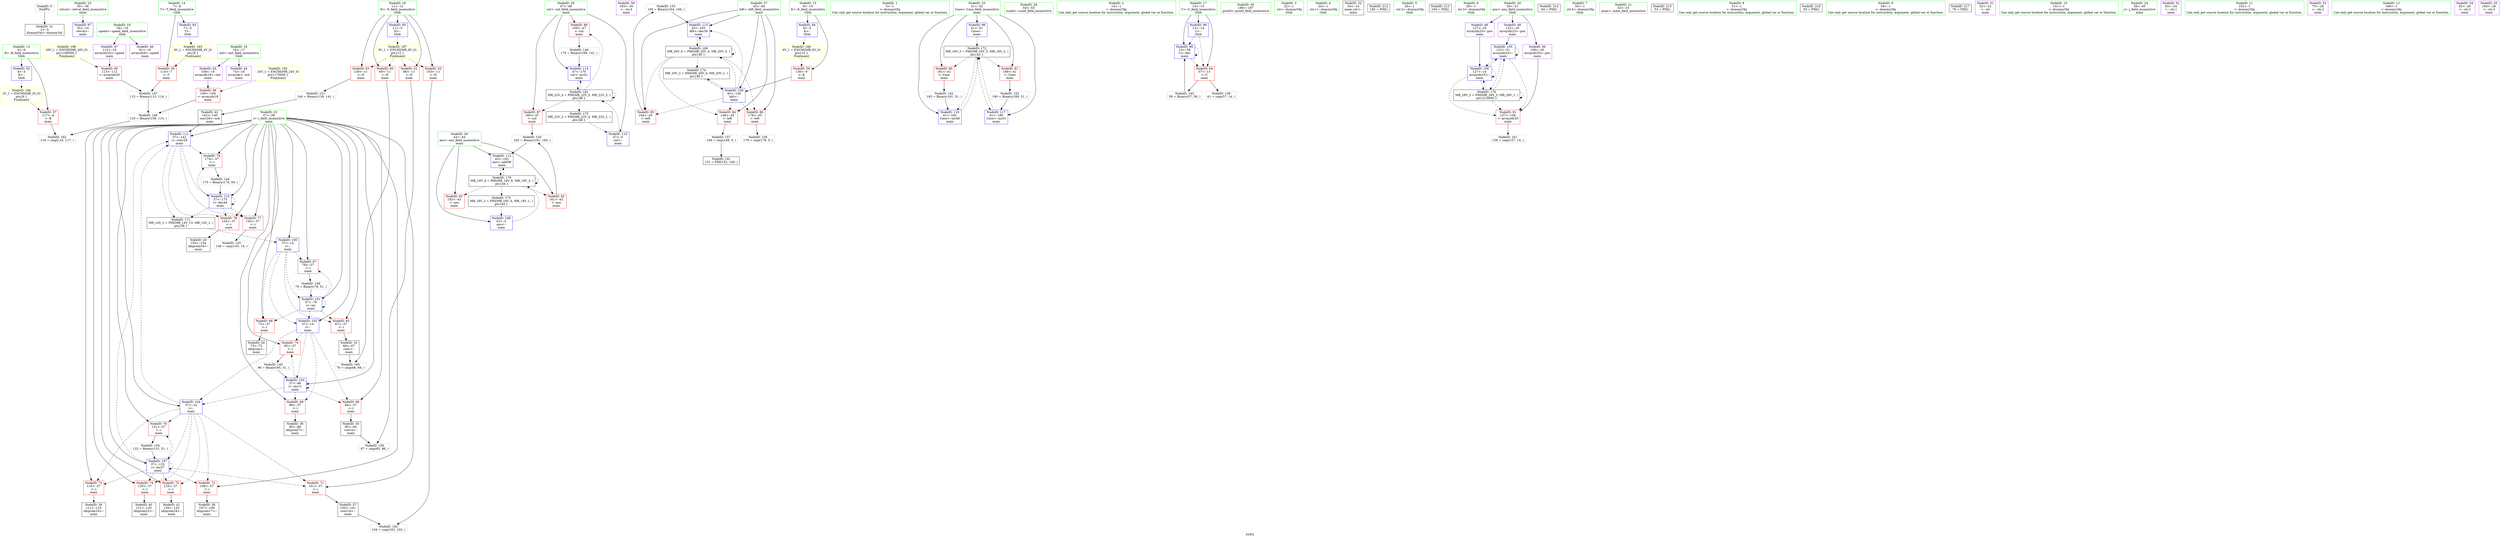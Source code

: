 digraph "SVFG" {
	label="SVFG";

	Node0x55a34bad67b0 [shape=record,color=grey,label="{NodeID: 0\nNullPtr}"];
	Node0x55a34bad67b0 -> Node0x55a34bad6970[style=solid];
	Node0x55a34bad78a0 [shape=record,color=blue,label="{NodeID: 97\n35\<--14\nretval\<--\nmain\n}"];
	Node0x55a34babc510 [shape=record,color=green,label="{NodeID: 14\n7\<--8\nT\<--T_field_insensitive\nGlob }"];
	Node0x55a34babc510 -> Node0x55a34bad8fb0[style=solid];
	Node0x55a34babc510 -> Node0x55a34badac50[style=solid];
	Node0x55a34badc3d0 [shape=record,color=blue,label="{NodeID: 111\n37\<--142\ni\<--conv29\nmain\n}"];
	Node0x55a34badc3d0 -> Node0x55a34bad9f20[style=dashed];
	Node0x55a34badc3d0 -> Node0x55a34bad9ff0[style=dashed];
	Node0x55a34badc3d0 -> Node0x55a34bada0c0[style=dashed];
	Node0x55a34badc3d0 -> Node0x55a34badc710[style=dashed];
	Node0x55a34badc3d0 -> Node0x55a34bae8030[style=dashed];
	Node0x55a34babe180 [shape=record,color=green,label="{NodeID: 28\n47\<--48\ncnt\<--cnt_field_insensitive\nmain\n}"];
	Node0x55a34babe180 -> Node0x55a34bada740[style=solid];
	Node0x55a34babe180 -> Node0x55a34bada810[style=solid];
	Node0x55a34babe180 -> Node0x55a34badc300[style=solid];
	Node0x55a34babe180 -> Node0x55a34badc640[style=solid];
	Node0x55a34bad7290 [shape=record,color=black,label="{NodeID: 42\n142\<--140\nconv29\<--sub\nmain\n}"];
	Node0x55a34bad7290 -> Node0x55a34badc3d0[style=solid];
	Node0x55a34bad8e10 [shape=record,color=purple,label="{NodeID: 56\n193\<--30\n\<--.str.4\nmain\n}"];
	Node0x55a34badf7d0 [shape=record,color=grey,label="{NodeID: 153\n165 = Binary(164, 166, )\n}"];
	Node0x55a34badf7d0 -> Node0x55a34badc570[style=solid];
	Node0x55a34bad9970 [shape=record,color=red,label="{NodeID: 70\n95\<--37\n\<--i\nmain\n}"];
	Node0x55a34bad9970 -> Node0x55a34badebd0[style=solid];
	Node0x55a34bada4d0 [shape=record,color=red,label="{NodeID: 84\n148\<--45\n\<--left\nmain\n}"];
	Node0x55a34bada4d0 -> Node0x55a34badfdd0[style=solid];
	Node0x55a34babc1c0 [shape=record,color=green,label="{NodeID: 1\n5\<--1\n\<--dummyObj\nCan only get source location for instruction, argument, global var or function.}"];
	Node0x55a34baeb230 [shape=record,color=black,label="{NodeID: 181\nMR_22V_4 = PHI(MR_22V_5, MR_22V_3, )\npts\{48 \}\n}"];
	Node0x55a34baeb230 -> Node0x55a34bada740[style=dashed];
	Node0x55a34baeb230 -> Node0x55a34bada810[style=dashed];
	Node0x55a34baeb230 -> Node0x55a34badc640[style=dashed];
	Node0x55a34baeb230 -> Node0x55a34bae9430[style=dashed];
	Node0x55a34baeb230 -> Node0x55a34baeb230[style=dashed];
	Node0x55a34bad7970 [shape=record,color=blue,label="{NodeID: 98\n41\<--51\nCase\<--\nmain\n}"];
	Node0x55a34bad7970 -> Node0x55a34bae8530[style=dashed];
	Node0x55a34babc610 [shape=record,color=green,label="{NodeID: 15\n9\<--10\nK\<--K_field_insensitive\nGlob }"];
	Node0x55a34babc610 -> Node0x55a34bad9080[style=solid];
	Node0x55a34babc610 -> Node0x55a34badad50[style=solid];
	Node0x55a34badb1c0 [shape=record,color=yellow,style=double,label="{NodeID: 195\n24V_1 = ENCHI(MR_24V_0)\npts\{170000 \}\nFun[main]}"];
	Node0x55a34badb1c0 -> Node0x55a34bada8e0[style=dashed];
	Node0x55a34badc4a0 [shape=record,color=blue,label="{NodeID: 112\n43\<--162\nans\<--add38\nmain\n}"];
	Node0x55a34badc4a0 -> Node0x55a34baea830[style=dashed];
	Node0x55a34babe250 [shape=record,color=green,label="{NodeID: 29\n54\<--55\nscanf\<--scanf_field_insensitive\n}"];
	Node0x55a34bad7360 [shape=record,color=black,label="{NodeID: 43\n155\<--154\nidxprom34\<--\nmain\n}"];
	Node0x55a34bad8ee0 [shape=record,color=red,label="{NodeID: 57\n117\<--4\n\<--B\nmain\n}"];
	Node0x55a34bad8ee0 -> Node0x55a34bae0550[style=solid];
	Node0x55a34badf950 [shape=record,color=grey,label="{NodeID: 154\n132 = Binary(131, 51, )\n}"];
	Node0x55a34badf950 -> Node0x55a34badc090[style=solid];
	Node0x55a34bad9a40 [shape=record,color=red,label="{NodeID: 71\n101\<--37\n\<--i\nmain\n}"];
	Node0x55a34bad9a40 -> Node0x55a34bad6e80[style=solid];
	Node0x55a34bada5a0 [shape=record,color=red,label="{NodeID: 85\n164\<--45\n\<--left\nmain\n}"];
	Node0x55a34bada5a0 -> Node0x55a34badf7d0[style=solid];
	Node0x55a34babc250 [shape=record,color=green,label="{NodeID: 2\n14\<--1\n\<--dummyObj\nCan only get source location for instruction, argument, global var or function.}"];
	Node0x55a34bad7a40 [shape=record,color=blue,label="{NodeID: 99\n13\<--58\nC\<--dec\nmain\n}"];
	Node0x55a34bad7a40 -> Node0x55a34bad9490[style=dashed];
	Node0x55a34bad7a40 -> Node0x55a34bad7a40[style=dashed];
	Node0x55a34babd660 [shape=record,color=green,label="{NodeID: 16\n11\<--12\nN\<--N_field_insensitive\nGlob }"];
	Node0x55a34babd660 -> Node0x55a34bad9150[style=solid];
	Node0x55a34babd660 -> Node0x55a34bad9220[style=solid];
	Node0x55a34babd660 -> Node0x55a34bad92f0[style=solid];
	Node0x55a34babd660 -> Node0x55a34bad93c0[style=solid];
	Node0x55a34babd660 -> Node0x55a34badae50[style=solid];
	Node0x55a34badb2a0 [shape=record,color=yellow,style=double,label="{NodeID: 196\n26V_1 = ENCHI(MR_26V_0)\npts\{190000 \}\nFun[main]}"];
	Node0x55a34badb2a0 -> Node0x55a34bada9b0[style=dashed];
	Node0x55a34badc570 [shape=record,color=blue,label="{NodeID: 113\n45\<--165\nleft\<--dec39\nmain\n}"];
	Node0x55a34badc570 -> Node0x55a34bae6730[style=dashed];
	Node0x55a34bad6870 [shape=record,color=green,label="{NodeID: 30\n186\<--187\nprintf\<--printf_field_insensitive\n}"];
	Node0x55a34bad7430 [shape=record,color=purple,label="{NodeID: 44\n74\<--16\narrayidx\<--init\nmain\n}"];
	Node0x55a34b910960 [shape=record,color=black,label="{NodeID: 141\n151 = PHI(152, 149, )\n}"];
	Node0x55a34bad8fb0 [shape=record,color=red,label="{NodeID: 58\n114\<--7\n\<--T\nmain\n}"];
	Node0x55a34bad8fb0 -> Node0x55a34badeed0[style=solid];
	Node0x55a34badfad0 [shape=record,color=grey,label="{NodeID: 155\n146 = cmp(145, 14, )\n}"];
	Node0x55a34bad9b10 [shape=record,color=red,label="{NodeID: 72\n106\<--37\n\<--i\nmain\n}"];
	Node0x55a34bad9b10 -> Node0x55a34bad6f50[style=solid];
	Node0x55a34bada670 [shape=record,color=red,label="{NodeID: 86\n178\<--45\n\<--left\nmain\n}"];
	Node0x55a34bada670 -> Node0x55a34badfc50[style=solid];
	Node0x55a34babd2b0 [shape=record,color=green,label="{NodeID: 3\n22\<--1\n.str\<--dummyObj\nGlob }"];
	Node0x55a34bad7b10 [shape=record,color=blue,label="{NodeID: 100\n37\<--14\ni\<--\nmain\n}"];
	Node0x55a34bad7b10 -> Node0x55a34bad9560[style=dashed];
	Node0x55a34bad7b10 -> Node0x55a34bad9630[style=dashed];
	Node0x55a34bad7b10 -> Node0x55a34bad9700[style=dashed];
	Node0x55a34bad7b10 -> Node0x55a34bad7be0[style=dashed];
	Node0x55a34bad7b10 -> Node0x55a34bad7cb0[style=dashed];
	Node0x55a34babd760 [shape=record,color=green,label="{NodeID: 17\n13\<--15\nC\<--C_field_insensitive\nGlob }"];
	Node0x55a34babd760 -> Node0x55a34bad9490[style=solid];
	Node0x55a34babd760 -> Node0x55a34bad77a0[style=solid];
	Node0x55a34babd760 -> Node0x55a34bad7a40[style=solid];
	Node0x55a34badc640 [shape=record,color=blue,label="{NodeID: 114\n47\<--170\ncnt\<--inc41\nmain\n}"];
	Node0x55a34badc640 -> Node0x55a34baeb230[style=dashed];
	Node0x55a34bad6970 [shape=record,color=black,label="{NodeID: 31\n2\<--3\ndummyVal\<--dummyVal\n}"];
	Node0x55a34bad7500 [shape=record,color=purple,label="{NodeID: 45\n108\<--16\narrayidx18\<--init\nmain\n}"];
	Node0x55a34bad7500 -> Node0x55a34bada8e0[style=solid];
	Node0x55a34bad8610 [shape=record,color=grey,label="{NodeID: 142\n182 = Binary(181, 51, )\n}"];
	Node0x55a34bad8610 -> Node0x55a34badc7e0[style=solid];
	Node0x55a34bad9080 [shape=record,color=red,label="{NodeID: 59\n136\<--9\n\<--K\nmain\n}"];
	Node0x55a34bad9080 -> Node0x55a34badc230[style=solid];
	Node0x55a34badfc50 [shape=record,color=grey,label="{NodeID: 156\n179 = cmp(178, 5, )\n}"];
	Node0x55a34bad9be0 [shape=record,color=red,label="{NodeID: 73\n110\<--37\n\<--i\nmain\n}"];
	Node0x55a34bad9be0 -> Node0x55a34bad7020[style=solid];
	Node0x55a34bada740 [shape=record,color=red,label="{NodeID: 87\n160\<--47\n\<--cnt\nmain\n}"];
	Node0x55a34bada740 -> Node0x55a34badf350[style=solid];
	Node0x55a34babd340 [shape=record,color=green,label="{NodeID: 4\n24\<--1\n.str.1\<--dummyObj\nGlob }"];
	Node0x55a34baec130 [shape=record,color=yellow,style=double,label="{NodeID: 184\n2V_1 = ENCHI(MR_2V_0)\npts\{6 \}\nFun[main]}"];
	Node0x55a34baec130 -> Node0x55a34bad8ee0[style=dashed];
	Node0x55a34bad7be0 [shape=record,color=blue,label="{NodeID: 101\n37\<--79\ni\<--inc\nmain\n}"];
	Node0x55a34bad7be0 -> Node0x55a34bad9560[style=dashed];
	Node0x55a34bad7be0 -> Node0x55a34bad9630[style=dashed];
	Node0x55a34bad7be0 -> Node0x55a34bad9700[style=dashed];
	Node0x55a34bad7be0 -> Node0x55a34bad7be0[style=dashed];
	Node0x55a34bad7be0 -> Node0x55a34bad7cb0[style=dashed];
	Node0x55a34babd860 [shape=record,color=green,label="{NodeID: 18\n16\<--17\ninit\<--init_field_insensitive\nGlob }"];
	Node0x55a34babd860 -> Node0x55a34bad7430[style=solid];
	Node0x55a34babd860 -> Node0x55a34bad7500[style=solid];
	Node0x55a34badc710 [shape=record,color=blue,label="{NodeID: 115\n37\<--175\ni\<--dec44\nmain\n}"];
	Node0x55a34badc710 -> Node0x55a34bad9f20[style=dashed];
	Node0x55a34badc710 -> Node0x55a34bad9ff0[style=dashed];
	Node0x55a34badc710 -> Node0x55a34bada0c0[style=dashed];
	Node0x55a34badc710 -> Node0x55a34badc710[style=dashed];
	Node0x55a34badc710 -> Node0x55a34bae8030[style=dashed];
	Node0x55a34bad6a70 [shape=record,color=black,label="{NodeID: 32\n34\<--14\nmain_ret\<--\nmain\n}"];
	Node0x55a34baf8990 [shape=record,color=black,label="{NodeID: 212\n185 = PHI()\n}"];
	Node0x55a34bad75d0 [shape=record,color=purple,label="{NodeID: 46\n91\<--18\narrayidx8\<--speed\nmain\n}"];
	Node0x55a34bade8d0 [shape=record,color=grey,label="{NodeID: 143\n58 = Binary(57, 59, )\n}"];
	Node0x55a34bade8d0 -> Node0x55a34bad7a40[style=solid];
	Node0x55a34bad9150 [shape=record,color=red,label="{NodeID: 60\n69\<--11\n\<--N\nmain\n}"];
	Node0x55a34bad9150 -> Node0x55a34bae0250[style=solid];
	Node0x55a34badfdd0 [shape=record,color=grey,label="{NodeID: 157\n149 = cmp(148, 5, )\n}"];
	Node0x55a34badfdd0 -> Node0x55a34b910960[style=solid];
	Node0x55a34bad9cb0 [shape=record,color=red,label="{NodeID: 74\n120\<--37\n\<--i\nmain\n}"];
	Node0x55a34bad9cb0 -> Node0x55a34bad70f0[style=solid];
	Node0x55a34bae8030 [shape=record,color=black,label="{NodeID: 171\nMR_14V_2 = PHI(MR_14V_13, MR_14V_1, )\npts\{38 \}\n}"];
	Node0x55a34bae8030 -> Node0x55a34bad7b10[style=dashed];
	Node0x55a34bada810 [shape=record,color=red,label="{NodeID: 88\n169\<--47\n\<--cnt\nmain\n}"];
	Node0x55a34bada810 -> Node0x55a34baded50[style=solid];
	Node0x55a34bad5e90 [shape=record,color=green,label="{NodeID: 5\n26\<--1\n.str.2\<--dummyObj\nGlob }"];
	Node0x55a34baecc50 [shape=record,color=yellow,style=double,label="{NodeID: 185\n4V_1 = ENCHI(MR_4V_0)\npts\{8 \}\nFun[main]}"];
	Node0x55a34baecc50 -> Node0x55a34bad8fb0[style=dashed];
	Node0x55a34bad7cb0 [shape=record,color=blue,label="{NodeID: 102\n37\<--14\ni\<--\nmain\n}"];
	Node0x55a34bad7cb0 -> Node0x55a34bad97d0[style=dashed];
	Node0x55a34bad7cb0 -> Node0x55a34bad98a0[style=dashed];
	Node0x55a34bad7cb0 -> Node0x55a34bad9970[style=dashed];
	Node0x55a34bad7cb0 -> Node0x55a34bad7d80[style=dashed];
	Node0x55a34bad7cb0 -> Node0x55a34bad7e50[style=dashed];
	Node0x55a34babd960 [shape=record,color=green,label="{NodeID: 19\n18\<--19\nspeed\<--speed_field_insensitive\nGlob }"];
	Node0x55a34babd960 -> Node0x55a34bad75d0[style=solid];
	Node0x55a34babd960 -> Node0x55a34bad76a0[style=solid];
	Node0x55a34badc7e0 [shape=record,color=blue,label="{NodeID: 116\n41\<--182\nCase\<--inc48\nmain\n}"];
	Node0x55a34badc7e0 -> Node0x55a34bae8530[style=dashed];
	Node0x55a34bad6b40 [shape=record,color=black,label="{NodeID: 33\n68\<--67\nconv\<--\nmain\n}"];
	Node0x55a34bad6b40 -> Node0x55a34bae0250[style=solid];
	Node0x55a34baf8a90 [shape=record,color=black,label="{NodeID: 213\n194 = PHI()\n}"];
	Node0x55a34bad76a0 [shape=record,color=purple,label="{NodeID: 47\n112\<--18\narrayidx20\<--speed\nmain\n}"];
	Node0x55a34bad76a0 -> Node0x55a34bada9b0[style=solid];
	Node0x55a34badea50 [shape=record,color=grey,label="{NodeID: 144\n175 = Binary(174, 59, )\n}"];
	Node0x55a34badea50 -> Node0x55a34badc710[style=solid];
	Node0x55a34bad9220 [shape=record,color=red,label="{NodeID: 61\n86\<--11\n\<--N\nmain\n}"];
	Node0x55a34bad9220 -> Node0x55a34bae00d0[style=solid];
	Node0x55a34badff50 [shape=record,color=grey,label="{NodeID: 158\n61 = cmp(57, 14, )\n}"];
	Node0x55a34bad9d80 [shape=record,color=red,label="{NodeID: 75\n125\<--37\n\<--i\nmain\n}"];
	Node0x55a34bad9d80 -> Node0x55a34bad71c0[style=solid];
	Node0x55a34bae8530 [shape=record,color=black,label="{NodeID: 172\nMR_16V_3 = PHI(MR_16V_5, MR_16V_2, )\npts\{42 \}\n}"];
	Node0x55a34bae8530 -> Node0x55a34bada190[style=dashed];
	Node0x55a34bae8530 -> Node0x55a34bada260[style=dashed];
	Node0x55a34bae8530 -> Node0x55a34badc7e0[style=dashed];
	Node0x55a34bae8530 -> Node0x55a34badc8b0[style=dashed];
	Node0x55a34bada8e0 [shape=record,color=red,label="{NodeID: 89\n109\<--108\n\<--arrayidx18\nmain\n}"];
	Node0x55a34bada8e0 -> Node0x55a34badf050[style=solid];
	Node0x55a34bad5f20 [shape=record,color=green,label="{NodeID: 6\n28\<--1\n.str.3\<--dummyObj\nGlob }"];
	Node0x55a34baecd30 [shape=record,color=yellow,style=double,label="{NodeID: 186\n6V_1 = ENCHI(MR_6V_0)\npts\{10 \}\nFun[main]}"];
	Node0x55a34baecd30 -> Node0x55a34bad9080[style=dashed];
	Node0x55a34bad7d80 [shape=record,color=blue,label="{NodeID: 103\n37\<--96\ni\<--inc11\nmain\n}"];
	Node0x55a34bad7d80 -> Node0x55a34bad97d0[style=dashed];
	Node0x55a34bad7d80 -> Node0x55a34bad98a0[style=dashed];
	Node0x55a34bad7d80 -> Node0x55a34bad9970[style=dashed];
	Node0x55a34bad7d80 -> Node0x55a34bad7d80[style=dashed];
	Node0x55a34bad7d80 -> Node0x55a34bad7e50[style=dashed];
	Node0x55a34babda60 [shape=record,color=green,label="{NodeID: 20\n20\<--21\npos\<--pos_field_insensitive\nGlob }"];
	Node0x55a34babda60 -> Node0x55a34bad8790[style=solid];
	Node0x55a34babda60 -> Node0x55a34bad8860[style=solid];
	Node0x55a34babda60 -> Node0x55a34bad8930[style=solid];
	Node0x55a34badc8b0 [shape=record,color=blue,label="{NodeID: 117\n41\<--190\nCase\<--inc51\nmain\n}"];
	Node0x55a34badc8b0 -> Node0x55a34bae8530[style=dashed];
	Node0x55a34bad6c10 [shape=record,color=black,label="{NodeID: 34\n73\<--72\nidxprom\<--\nmain\n}"];
	Node0x55a34baf8e00 [shape=record,color=black,label="{NodeID: 214\n64 = PHI()\n}"];
	Node0x55a34bad8790 [shape=record,color=purple,label="{NodeID: 48\n122\<--20\narrayidx23\<--pos\nmain\n}"];
	Node0x55a34bad8790 -> Node0x55a34badbf30[style=solid];
	Node0x55a34badebd0 [shape=record,color=grey,label="{NodeID: 145\n96 = Binary(95, 51, )\n}"];
	Node0x55a34badebd0 -> Node0x55a34bad7d80[style=solid];
	Node0x55a34bad92f0 [shape=record,color=red,label="{NodeID: 62\n103\<--11\n\<--N\nmain\n}"];
	Node0x55a34bad92f0 -> Node0x55a34bae06d0[style=solid];
	Node0x55a34bae00d0 [shape=record,color=grey,label="{NodeID: 159\n87 = cmp(85, 86, )\n}"];
	Node0x55a34bad9e50 [shape=record,color=red,label="{NodeID: 76\n131\<--37\n\<--i\nmain\n}"];
	Node0x55a34bad9e50 -> Node0x55a34badf950[style=solid];
	Node0x55a34bae8a30 [shape=record,color=black,label="{NodeID: 173\nMR_18V_2 = PHI(MR_18V_4, MR_18V_1, )\npts\{44 \}\n}"];
	Node0x55a34bae8a30 -> Node0x55a34badc160[style=dashed];
	Node0x55a34bada9b0 [shape=record,color=red,label="{NodeID: 90\n113\<--112\n\<--arrayidx20\nmain\n}"];
	Node0x55a34bada9b0 -> Node0x55a34badeed0[style=solid];
	Node0x55a34babcc90 [shape=record,color=green,label="{NodeID: 7\n30\<--1\n.str.4\<--dummyObj\nGlob }"];
	Node0x55a34baece10 [shape=record,color=yellow,style=double,label="{NodeID: 187\n8V_1 = ENCHI(MR_8V_0)\npts\{12 \}\nFun[main]}"];
	Node0x55a34baece10 -> Node0x55a34bad9150[style=dashed];
	Node0x55a34baece10 -> Node0x55a34bad9220[style=dashed];
	Node0x55a34baece10 -> Node0x55a34bad92f0[style=dashed];
	Node0x55a34baece10 -> Node0x55a34bad93c0[style=dashed];
	Node0x55a34bad7e50 [shape=record,color=blue,label="{NodeID: 104\n37\<--14\ni\<--\nmain\n}"];
	Node0x55a34bad7e50 -> Node0x55a34bad9a40[style=dashed];
	Node0x55a34bad7e50 -> Node0x55a34bad9b10[style=dashed];
	Node0x55a34bad7e50 -> Node0x55a34bad9be0[style=dashed];
	Node0x55a34bad7e50 -> Node0x55a34bad9cb0[style=dashed];
	Node0x55a34bad7e50 -> Node0x55a34bad9d80[style=dashed];
	Node0x55a34bad7e50 -> Node0x55a34bad9e50[style=dashed];
	Node0x55a34bad7e50 -> Node0x55a34badc090[style=dashed];
	Node0x55a34bad7e50 -> Node0x55a34badc3d0[style=dashed];
	Node0x55a34babdba0 [shape=record,color=green,label="{NodeID: 21\n32\<--33\nmain\<--main_field_insensitive\n}"];
	Node0x55a34bad6ce0 [shape=record,color=black,label="{NodeID: 35\n85\<--84\nconv4\<--\nmain\n}"];
	Node0x55a34bad6ce0 -> Node0x55a34bae00d0[style=solid];
	Node0x55a34baf8f00 [shape=record,color=black,label="{NodeID: 215\n53 = PHI()\n}"];
	Node0x55a34bad8860 [shape=record,color=purple,label="{NodeID: 49\n127\<--20\narrayidx25\<--pos\nmain\n}"];
	Node0x55a34bad8860 -> Node0x55a34badbfc0[style=solid];
	Node0x55a34baded50 [shape=record,color=grey,label="{NodeID: 146\n170 = Binary(169, 141, )\n}"];
	Node0x55a34baded50 -> Node0x55a34badc640[style=solid];
	Node0x55a34bad93c0 [shape=record,color=red,label="{NodeID: 63\n139\<--11\n\<--N\nmain\n}"];
	Node0x55a34bad93c0 -> Node0x55a34badf4d0[style=solid];
	Node0x55a34bae0250 [shape=record,color=grey,label="{NodeID: 160\n70 = cmp(68, 69, )\n}"];
	Node0x55a34bad9f20 [shape=record,color=red,label="{NodeID: 77\n145\<--37\n\<--i\nmain\n}"];
	Node0x55a34bad9f20 -> Node0x55a34badfad0[style=solid];
	Node0x55a34bae8f30 [shape=record,color=black,label="{NodeID: 174\nMR_20V_2 = PHI(MR_20V_4, MR_20V_1, )\npts\{46 \}\n}"];
	Node0x55a34bae8f30 -> Node0x55a34badc230[style=dashed];
	Node0x55a34badaa80 [shape=record,color=red,label="{NodeID: 91\n157\<--156\n\<--arrayidx35\nmain\n}"];
	Node0x55a34badaa80 -> Node0x55a34bae03d0[style=solid];
	Node0x55a34babcd20 [shape=record,color=green,label="{NodeID: 8\n51\<--1\n\<--dummyObj\nCan only get source location for instruction, argument, global var or function.}"];
	Node0x55a34badbf30 [shape=record,color=blue,label="{NodeID: 105\n122\<--51\narrayidx23\<--\nmain\n}"];
	Node0x55a34badbf30 -> Node0x55a34badaa80[style=dashed];
	Node0x55a34badbf30 -> Node0x55a34badbf30[style=dashed];
	Node0x55a34badbf30 -> Node0x55a34badbfc0[style=dashed];
	Node0x55a34badbf30 -> Node0x55a34bae9930[style=dashed];
	Node0x55a34babdca0 [shape=record,color=green,label="{NodeID: 22\n35\<--36\nretval\<--retval_field_insensitive\nmain\n}"];
	Node0x55a34babdca0 -> Node0x55a34bad78a0[style=solid];
	Node0x55a34bad6db0 [shape=record,color=black,label="{NodeID: 36\n90\<--89\nidxprom7\<--\nmain\n}"];
	Node0x55a34baf9000 [shape=record,color=black,label="{NodeID: 216\n93 = PHI()\n}"];
	Node0x55a34bad8930 [shape=record,color=purple,label="{NodeID: 50\n156\<--20\narrayidx35\<--pos\nmain\n}"];
	Node0x55a34bad8930 -> Node0x55a34badaa80[style=solid];
	Node0x55a34badeed0 [shape=record,color=grey,label="{NodeID: 147\n115 = Binary(113, 114, )\n}"];
	Node0x55a34badeed0 -> Node0x55a34badf050[style=solid];
	Node0x55a34bad9490 [shape=record,color=red,label="{NodeID: 64\n57\<--13\n\<--C\nmain\n}"];
	Node0x55a34bad9490 -> Node0x55a34bade8d0[style=solid];
	Node0x55a34bad9490 -> Node0x55a34badff50[style=solid];
	Node0x55a34bae03d0 [shape=record,color=grey,label="{NodeID: 161\n158 = cmp(157, 14, )\n}"];
	Node0x55a34bad9ff0 [shape=record,color=red,label="{NodeID: 78\n154\<--37\n\<--i\nmain\n}"];
	Node0x55a34bad9ff0 -> Node0x55a34bad7360[style=solid];
	Node0x55a34bae9430 [shape=record,color=black,label="{NodeID: 175\nMR_22V_2 = PHI(MR_22V_4, MR_22V_1, )\npts\{48 \}\n}"];
	Node0x55a34bae9430 -> Node0x55a34badc300[style=dashed];
	Node0x55a34badab50 [shape=record,color=blue,label="{NodeID: 92\n4\<--5\nB\<--\nGlob }"];
	Node0x55a34badab50 -> Node0x55a34baec130[style=dashed];
	Node0x55a34bad61d0 [shape=record,color=green,label="{NodeID: 9\n59\<--1\n\<--dummyObj\nCan only get source location for instruction, argument, global var or function.}"];
	Node0x55a34badbfc0 [shape=record,color=blue,label="{NodeID: 106\n127\<--14\narrayidx25\<--\nmain\n}"];
	Node0x55a34badbfc0 -> Node0x55a34badaa80[style=dashed];
	Node0x55a34badbfc0 -> Node0x55a34badbf30[style=dashed];
	Node0x55a34badbfc0 -> Node0x55a34badbfc0[style=dashed];
	Node0x55a34badbfc0 -> Node0x55a34bae9930[style=dashed];
	Node0x55a34babdd70 [shape=record,color=green,label="{NodeID: 23\n37\<--38\ni\<--i_field_insensitive\nmain\n}"];
	Node0x55a34babdd70 -> Node0x55a34bad9560[style=solid];
	Node0x55a34babdd70 -> Node0x55a34bad9630[style=solid];
	Node0x55a34babdd70 -> Node0x55a34bad9700[style=solid];
	Node0x55a34babdd70 -> Node0x55a34bad97d0[style=solid];
	Node0x55a34babdd70 -> Node0x55a34bad98a0[style=solid];
	Node0x55a34babdd70 -> Node0x55a34bad9970[style=solid];
	Node0x55a34babdd70 -> Node0x55a34bad9a40[style=solid];
	Node0x55a34babdd70 -> Node0x55a34bad9b10[style=solid];
	Node0x55a34babdd70 -> Node0x55a34bad9be0[style=solid];
	Node0x55a34babdd70 -> Node0x55a34bad9cb0[style=solid];
	Node0x55a34babdd70 -> Node0x55a34bad9d80[style=solid];
	Node0x55a34babdd70 -> Node0x55a34bad9e50[style=solid];
	Node0x55a34babdd70 -> Node0x55a34bad9f20[style=solid];
	Node0x55a34babdd70 -> Node0x55a34bad9ff0[style=solid];
	Node0x55a34babdd70 -> Node0x55a34bada0c0[style=solid];
	Node0x55a34babdd70 -> Node0x55a34bad7b10[style=solid];
	Node0x55a34babdd70 -> Node0x55a34bad7be0[style=solid];
	Node0x55a34babdd70 -> Node0x55a34bad7cb0[style=solid];
	Node0x55a34babdd70 -> Node0x55a34bad7d80[style=solid];
	Node0x55a34babdd70 -> Node0x55a34bad7e50[style=solid];
	Node0x55a34babdd70 -> Node0x55a34badc090[style=solid];
	Node0x55a34babdd70 -> Node0x55a34badc3d0[style=solid];
	Node0x55a34babdd70 -> Node0x55a34badc710[style=solid];
	Node0x55a34bad6e80 [shape=record,color=black,label="{NodeID: 37\n102\<--101\nconv14\<--\nmain\n}"];
	Node0x55a34bad6e80 -> Node0x55a34bae06d0[style=solid];
	Node0x55a34baf94d0 [shape=record,color=black,label="{NodeID: 217\n76 = PHI()\n}"];
	Node0x55a34bad8a00 [shape=record,color=purple,label="{NodeID: 51\n52\<--22\n\<--.str\nmain\n}"];
	Node0x55a34badf050 [shape=record,color=grey,label="{NodeID: 148\n116 = Binary(109, 115, )\n}"];
	Node0x55a34badf050 -> Node0x55a34bae0550[style=solid];
	Node0x55a34bad9560 [shape=record,color=red,label="{NodeID: 65\n67\<--37\n\<--i\nmain\n}"];
	Node0x55a34bad9560 -> Node0x55a34bad6b40[style=solid];
	Node0x55a34bae0550 [shape=record,color=grey,label="{NodeID: 162\n118 = cmp(116, 117, )\n}"];
	Node0x55a34bada0c0 [shape=record,color=red,label="{NodeID: 79\n174\<--37\n\<--i\nmain\n}"];
	Node0x55a34bada0c0 -> Node0x55a34badea50[style=solid];
	Node0x55a34bae9930 [shape=record,color=black,label="{NodeID: 176\nMR_28V_2 = PHI(MR_28V_3, MR_28V_1, )\npts\{210000 \}\n}"];
	Node0x55a34bae9930 -> Node0x55a34badaa80[style=dashed];
	Node0x55a34bae9930 -> Node0x55a34badbf30[style=dashed];
	Node0x55a34bae9930 -> Node0x55a34badbfc0[style=dashed];
	Node0x55a34bae9930 -> Node0x55a34bae9930[style=dashed];
	Node0x55a34badac50 [shape=record,color=blue,label="{NodeID: 93\n7\<--5\nT\<--\nGlob }"];
	Node0x55a34badac50 -> Node0x55a34baecc50[style=dashed];
	Node0x55a34bad62a0 [shape=record,color=green,label="{NodeID: 10\n141\<--1\n\<--dummyObj\nCan only get source location for instruction, argument, global var or function.}"];
	Node0x55a34badc090 [shape=record,color=blue,label="{NodeID: 107\n37\<--132\ni\<--inc27\nmain\n}"];
	Node0x55a34badc090 -> Node0x55a34bad9a40[style=dashed];
	Node0x55a34badc090 -> Node0x55a34bad9b10[style=dashed];
	Node0x55a34badc090 -> Node0x55a34bad9be0[style=dashed];
	Node0x55a34badc090 -> Node0x55a34bad9cb0[style=dashed];
	Node0x55a34badc090 -> Node0x55a34bad9d80[style=dashed];
	Node0x55a34badc090 -> Node0x55a34bad9e50[style=dashed];
	Node0x55a34badc090 -> Node0x55a34badc090[style=dashed];
	Node0x55a34badc090 -> Node0x55a34badc3d0[style=dashed];
	Node0x55a34babde40 [shape=record,color=green,label="{NodeID: 24\n39\<--40\nj\<--j_field_insensitive\nmain\n}"];
	Node0x55a34bad6f50 [shape=record,color=black,label="{NodeID: 38\n107\<--106\nidxprom17\<--\nmain\n}"];
	Node0x55a34bad8ad0 [shape=record,color=purple,label="{NodeID: 52\n63\<--24\n\<--.str.1\nmain\n}"];
	Node0x55a34badf1d0 [shape=record,color=grey,label="{NodeID: 149\n79 = Binary(78, 51, )\n}"];
	Node0x55a34badf1d0 -> Node0x55a34bad7be0[style=solid];
	Node0x55a34bad9630 [shape=record,color=red,label="{NodeID: 66\n72\<--37\n\<--i\nmain\n}"];
	Node0x55a34bad9630 -> Node0x55a34bad6c10[style=solid];
	Node0x55a34bae06d0 [shape=record,color=grey,label="{NodeID: 163\n104 = cmp(102, 103, )\n}"];
	Node0x55a34bada190 [shape=record,color=red,label="{NodeID: 80\n181\<--41\n\<--Case\nmain\n}"];
	Node0x55a34bada190 -> Node0x55a34bad8610[style=solid];
	Node0x55a34badad50 [shape=record,color=blue,label="{NodeID: 94\n9\<--5\nK\<--\nGlob }"];
	Node0x55a34badad50 -> Node0x55a34baecd30[style=dashed];
	Node0x55a34bad6370 [shape=record,color=green,label="{NodeID: 11\n152\<--1\n\<--dummyObj\nCan only get source location for instruction, argument, global var or function.}"];
	Node0x55a34badc160 [shape=record,color=blue,label="{NodeID: 108\n43\<--5\nans\<--\nmain\n}"];
	Node0x55a34badc160 -> Node0x55a34baea830[style=dashed];
	Node0x55a34babdf10 [shape=record,color=green,label="{NodeID: 25\n41\<--42\nCase\<--Case_field_insensitive\nmain\n}"];
	Node0x55a34babdf10 -> Node0x55a34bada190[style=solid];
	Node0x55a34babdf10 -> Node0x55a34bada260[style=solid];
	Node0x55a34babdf10 -> Node0x55a34bad7970[style=solid];
	Node0x55a34babdf10 -> Node0x55a34badc7e0[style=solid];
	Node0x55a34babdf10 -> Node0x55a34badc8b0[style=solid];
	Node0x55a34bad7020 [shape=record,color=black,label="{NodeID: 39\n111\<--110\nidxprom19\<--\nmain\n}"];
	Node0x55a34bad8ba0 [shape=record,color=purple,label="{NodeID: 53\n75\<--26\n\<--.str.2\nmain\n}"];
	Node0x55a34badf350 [shape=record,color=grey,label="{NodeID: 150\n162 = Binary(161, 160, )\n}"];
	Node0x55a34badf350 -> Node0x55a34badc4a0[style=solid];
	Node0x55a34bad9700 [shape=record,color=red,label="{NodeID: 67\n78\<--37\n\<--i\nmain\n}"];
	Node0x55a34bad9700 -> Node0x55a34badf1d0[style=solid];
	Node0x55a34bada260 [shape=record,color=red,label="{NodeID: 81\n189\<--41\n\<--Case\nmain\n}"];
	Node0x55a34bada260 -> Node0x55a34badf650[style=solid];
	Node0x55a34badae50 [shape=record,color=blue,label="{NodeID: 95\n11\<--5\nN\<--\nGlob }"];
	Node0x55a34badae50 -> Node0x55a34baece10[style=dashed];
	Node0x55a34babc340 [shape=record,color=green,label="{NodeID: 12\n166\<--1\n\<--dummyObj\nCan only get source location for instruction, argument, global var or function.}"];
	Node0x55a34badc230 [shape=record,color=blue,label="{NodeID: 109\n45\<--136\nleft\<--\nmain\n}"];
	Node0x55a34badc230 -> Node0x55a34bada4d0[style=dashed];
	Node0x55a34badc230 -> Node0x55a34bada5a0[style=dashed];
	Node0x55a34badc230 -> Node0x55a34bada670[style=dashed];
	Node0x55a34badc230 -> Node0x55a34badc570[style=dashed];
	Node0x55a34badc230 -> Node0x55a34bae6730[style=dashed];
	Node0x55a34badc230 -> Node0x55a34bae8f30[style=dashed];
	Node0x55a34babdfe0 [shape=record,color=green,label="{NodeID: 26\n43\<--44\nans\<--ans_field_insensitive\nmain\n}"];
	Node0x55a34babdfe0 -> Node0x55a34bada330[style=solid];
	Node0x55a34babdfe0 -> Node0x55a34bada400[style=solid];
	Node0x55a34babdfe0 -> Node0x55a34badc160[style=solid];
	Node0x55a34babdfe0 -> Node0x55a34badc4a0[style=solid];
	Node0x55a34bad70f0 [shape=record,color=black,label="{NodeID: 40\n121\<--120\nidxprom22\<--\nmain\n}"];
	Node0x55a34bad8c70 [shape=record,color=purple,label="{NodeID: 54\n92\<--26\n\<--.str.2\nmain\n}"];
	Node0x55a34badf4d0 [shape=record,color=grey,label="{NodeID: 151\n140 = Binary(139, 141, )\n}"];
	Node0x55a34badf4d0 -> Node0x55a34bad7290[style=solid];
	Node0x55a34bad97d0 [shape=record,color=red,label="{NodeID: 68\n84\<--37\n\<--i\nmain\n}"];
	Node0x55a34bad97d0 -> Node0x55a34bad6ce0[style=solid];
	Node0x55a34bada330 [shape=record,color=red,label="{NodeID: 82\n161\<--43\n\<--ans\nmain\n}"];
	Node0x55a34bada330 -> Node0x55a34badf350[style=solid];
	Node0x55a34baea830 [shape=record,color=black,label="{NodeID: 179\nMR_18V_4 = PHI(MR_18V_6, MR_18V_3, )\npts\{44 \}\n}"];
	Node0x55a34baea830 -> Node0x55a34bada330[style=dashed];
	Node0x55a34baea830 -> Node0x55a34bada400[style=dashed];
	Node0x55a34baea830 -> Node0x55a34badc4a0[style=dashed];
	Node0x55a34baea830 -> Node0x55a34bae8a30[style=dashed];
	Node0x55a34baea830 -> Node0x55a34baea830[style=dashed];
	Node0x55a34bad77a0 [shape=record,color=blue,label="{NodeID: 96\n13\<--14\nC\<--\nGlob }"];
	Node0x55a34bad77a0 -> Node0x55a34bad9490[style=dashed];
	Node0x55a34bad77a0 -> Node0x55a34bad7a40[style=dashed];
	Node0x55a34babc410 [shape=record,color=green,label="{NodeID: 13\n4\<--6\nB\<--B_field_insensitive\nGlob }"];
	Node0x55a34babc410 -> Node0x55a34bad8ee0[style=solid];
	Node0x55a34babc410 -> Node0x55a34badab50[style=solid];
	Node0x55a34badc300 [shape=record,color=blue,label="{NodeID: 110\n47\<--5\ncnt\<--\nmain\n}"];
	Node0x55a34badc300 -> Node0x55a34baeb230[style=dashed];
	Node0x55a34babe0b0 [shape=record,color=green,label="{NodeID: 27\n45\<--46\nleft\<--left_field_insensitive\nmain\n}"];
	Node0x55a34babe0b0 -> Node0x55a34bada4d0[style=solid];
	Node0x55a34babe0b0 -> Node0x55a34bada5a0[style=solid];
	Node0x55a34babe0b0 -> Node0x55a34bada670[style=solid];
	Node0x55a34babe0b0 -> Node0x55a34badc230[style=solid];
	Node0x55a34babe0b0 -> Node0x55a34badc570[style=solid];
	Node0x55a34bad71c0 [shape=record,color=black,label="{NodeID: 41\n126\<--125\nidxprom24\<--\nmain\n}"];
	Node0x55a34bad8d40 [shape=record,color=purple,label="{NodeID: 55\n184\<--28\n\<--.str.3\nmain\n}"];
	Node0x55a34badf650 [shape=record,color=grey,label="{NodeID: 152\n190 = Binary(189, 51, )\n}"];
	Node0x55a34badf650 -> Node0x55a34badc8b0[style=solid];
	Node0x55a34bad98a0 [shape=record,color=red,label="{NodeID: 69\n89\<--37\n\<--i\nmain\n}"];
	Node0x55a34bad98a0 -> Node0x55a34bad6db0[style=solid];
	Node0x55a34bae6730 [shape=record,color=black,label="{NodeID: 166\nMR_20V_6 = PHI(MR_20V_4, MR_20V_5, )\npts\{46 \}\n}"];
	Node0x55a34bae6730 -> Node0x55a34bada4d0[style=dashed];
	Node0x55a34bae6730 -> Node0x55a34bada5a0[style=dashed];
	Node0x55a34bae6730 -> Node0x55a34bada670[style=dashed];
	Node0x55a34bae6730 -> Node0x55a34badc570[style=dashed];
	Node0x55a34bae6730 -> Node0x55a34bae6730[style=dashed];
	Node0x55a34bae6730 -> Node0x55a34bae8f30[style=dashed];
	Node0x55a34bada400 [shape=record,color=red,label="{NodeID: 83\n192\<--43\n\<--ans\nmain\n}"];
}
